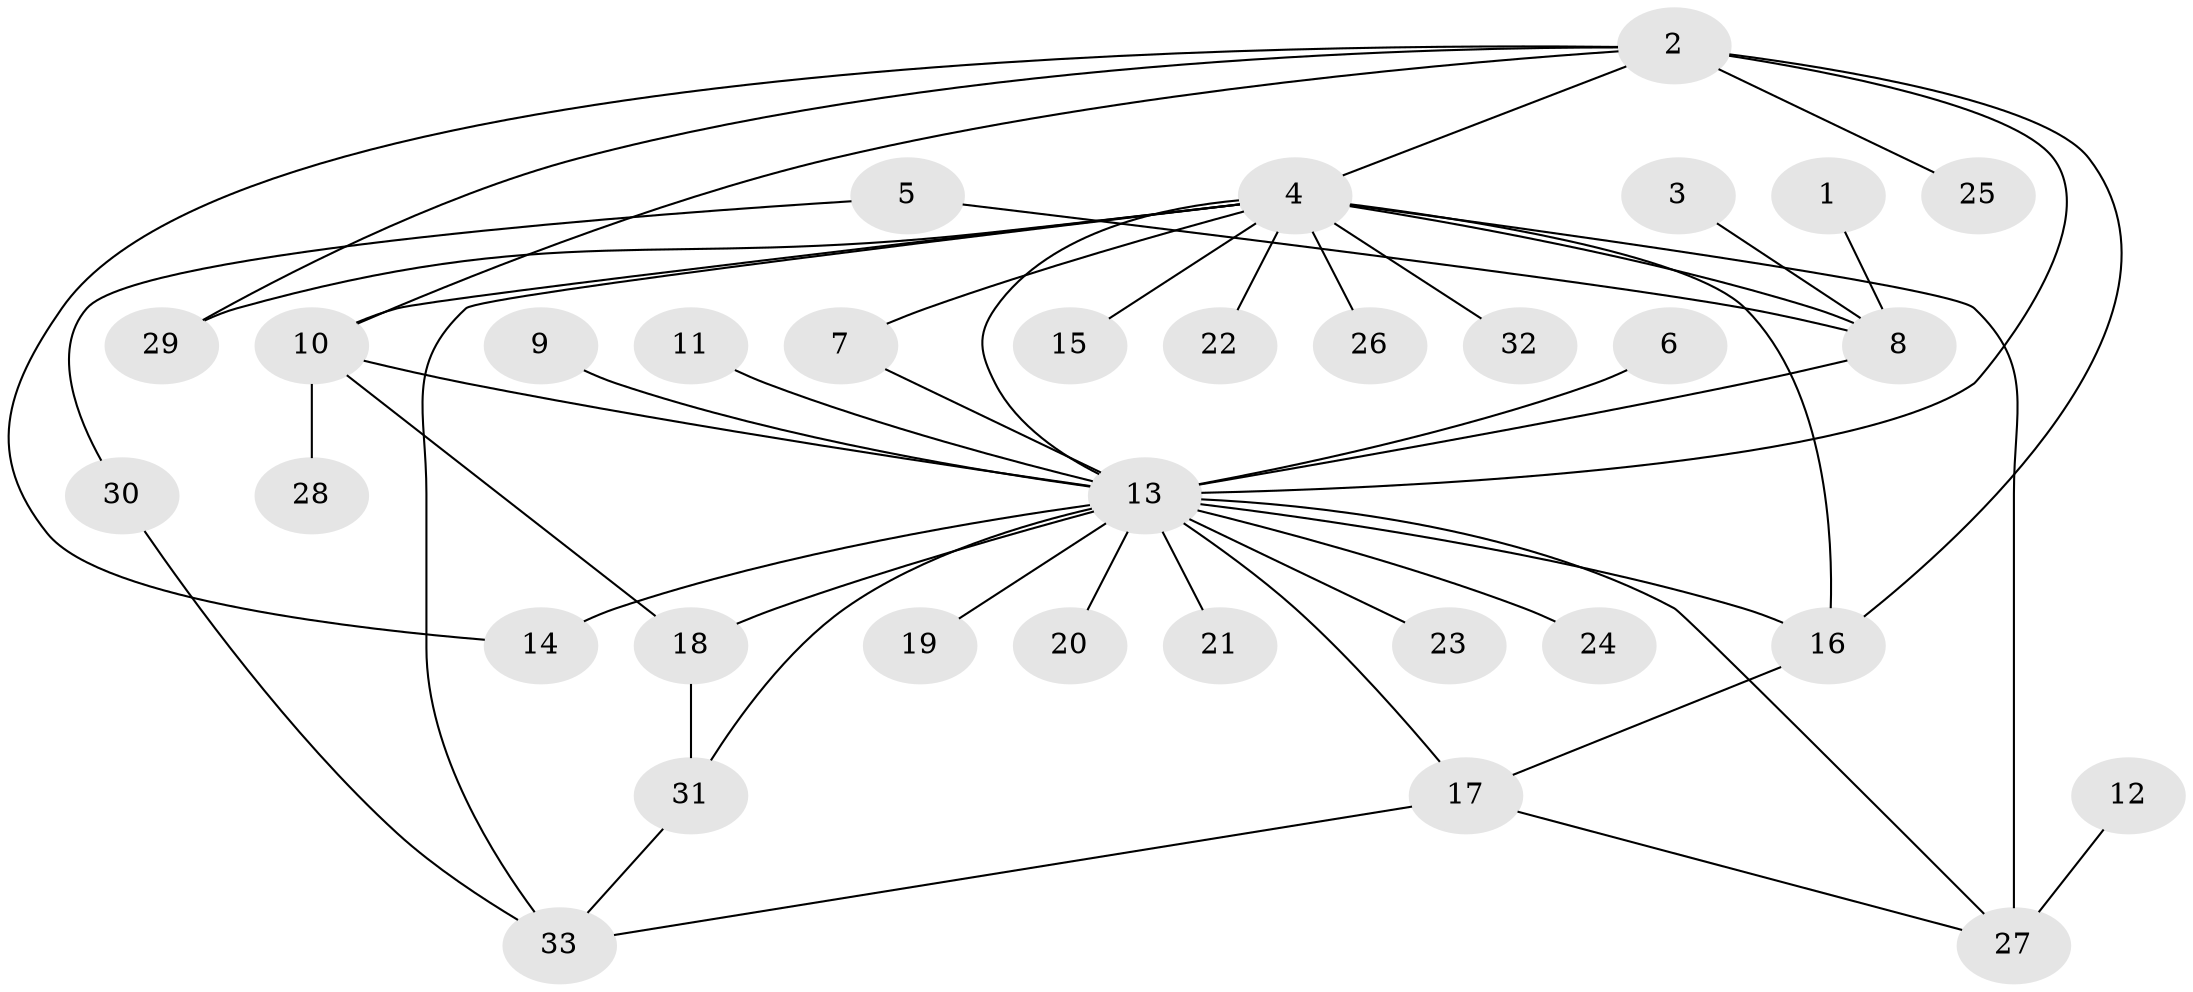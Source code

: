 // original degree distribution, {8: 0.015151515151515152, 31: 0.015151515151515152, 7: 0.015151515151515152, 3: 0.16666666666666666, 10: 0.015151515151515152, 18: 0.015151515151515152, 1: 0.5, 2: 0.16666666666666666, 4: 0.06060606060606061, 5: 0.030303030303030304}
// Generated by graph-tools (version 1.1) at 2025/01/03/09/25 03:01:57]
// undirected, 33 vertices, 49 edges
graph export_dot {
graph [start="1"]
  node [color=gray90,style=filled];
  1;
  2;
  3;
  4;
  5;
  6;
  7;
  8;
  9;
  10;
  11;
  12;
  13;
  14;
  15;
  16;
  17;
  18;
  19;
  20;
  21;
  22;
  23;
  24;
  25;
  26;
  27;
  28;
  29;
  30;
  31;
  32;
  33;
  1 -- 8 [weight=1.0];
  2 -- 4 [weight=1.0];
  2 -- 10 [weight=1.0];
  2 -- 13 [weight=2.0];
  2 -- 14 [weight=1.0];
  2 -- 16 [weight=1.0];
  2 -- 25 [weight=1.0];
  2 -- 29 [weight=1.0];
  3 -- 8 [weight=1.0];
  4 -- 7 [weight=1.0];
  4 -- 8 [weight=1.0];
  4 -- 10 [weight=1.0];
  4 -- 13 [weight=1.0];
  4 -- 15 [weight=1.0];
  4 -- 16 [weight=1.0];
  4 -- 22 [weight=1.0];
  4 -- 26 [weight=1.0];
  4 -- 27 [weight=2.0];
  4 -- 29 [weight=1.0];
  4 -- 32 [weight=1.0];
  4 -- 33 [weight=1.0];
  5 -- 8 [weight=1.0];
  5 -- 30 [weight=1.0];
  6 -- 13 [weight=1.0];
  7 -- 13 [weight=2.0];
  8 -- 13 [weight=2.0];
  9 -- 13 [weight=1.0];
  10 -- 13 [weight=1.0];
  10 -- 18 [weight=1.0];
  10 -- 28 [weight=1.0];
  11 -- 13 [weight=1.0];
  12 -- 27 [weight=1.0];
  13 -- 14 [weight=1.0];
  13 -- 16 [weight=1.0];
  13 -- 17 [weight=1.0];
  13 -- 18 [weight=1.0];
  13 -- 19 [weight=1.0];
  13 -- 20 [weight=1.0];
  13 -- 21 [weight=1.0];
  13 -- 23 [weight=1.0];
  13 -- 24 [weight=1.0];
  13 -- 27 [weight=1.0];
  13 -- 31 [weight=1.0];
  16 -- 17 [weight=1.0];
  17 -- 27 [weight=1.0];
  17 -- 33 [weight=1.0];
  18 -- 31 [weight=1.0];
  30 -- 33 [weight=1.0];
  31 -- 33 [weight=1.0];
}
